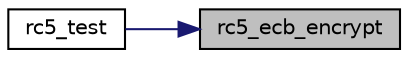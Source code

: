 digraph "rc5_ecb_encrypt"
{
 // LATEX_PDF_SIZE
  edge [fontname="Helvetica",fontsize="10",labelfontname="Helvetica",labelfontsize="10"];
  node [fontname="Helvetica",fontsize="10",shape=record];
  rankdir="RL";
  Node6 [label="rc5_ecb_encrypt",height=0.2,width=0.4,color="black", fillcolor="grey75", style="filled", fontcolor="black",tooltip="Encrypts a block of text with LTC_RC5."];
  Node6 -> Node7 [dir="back",color="midnightblue",fontsize="10",style="solid",fontname="Helvetica"];
  Node7 [label="rc5_test",height=0.2,width=0.4,color="black", fillcolor="white", style="filled",URL="$rc5_8c.html#ae148891e5f29f2ce908358bc05667d81",tooltip="Performs a self-test of the LTC_RC5 block cipher."];
}

